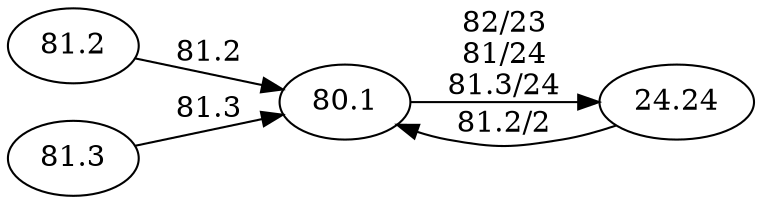 digraph rede {
rankdir=LR
"81.2" -> "80.1" [label="81.2"]
"81.3" -> "80.1" [label="81.3"]
"24.24" -> "80.1"[label="81.2/2"]

"80.1" -> "24.24" [label="82/23\n81/24\n81.3/24"]
}
